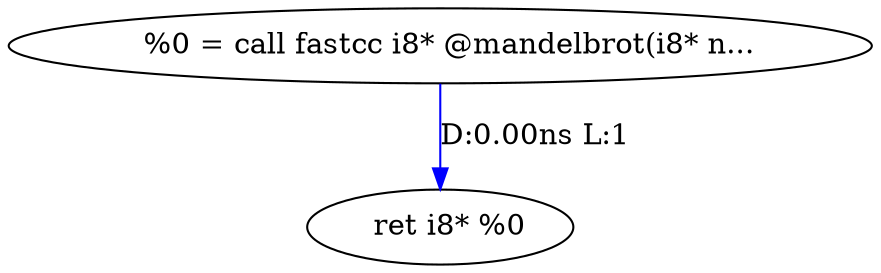 digraph {
Node0xb1ced30[label="  ret i8* %0"];
Node0xb1cea88[label="  %0 = call fastcc i8* @mandelbrot(i8* n..."];
Node0xb1cea88 -> Node0xb1ced30[label="D:0.00ns L:1",color=blue];
}
